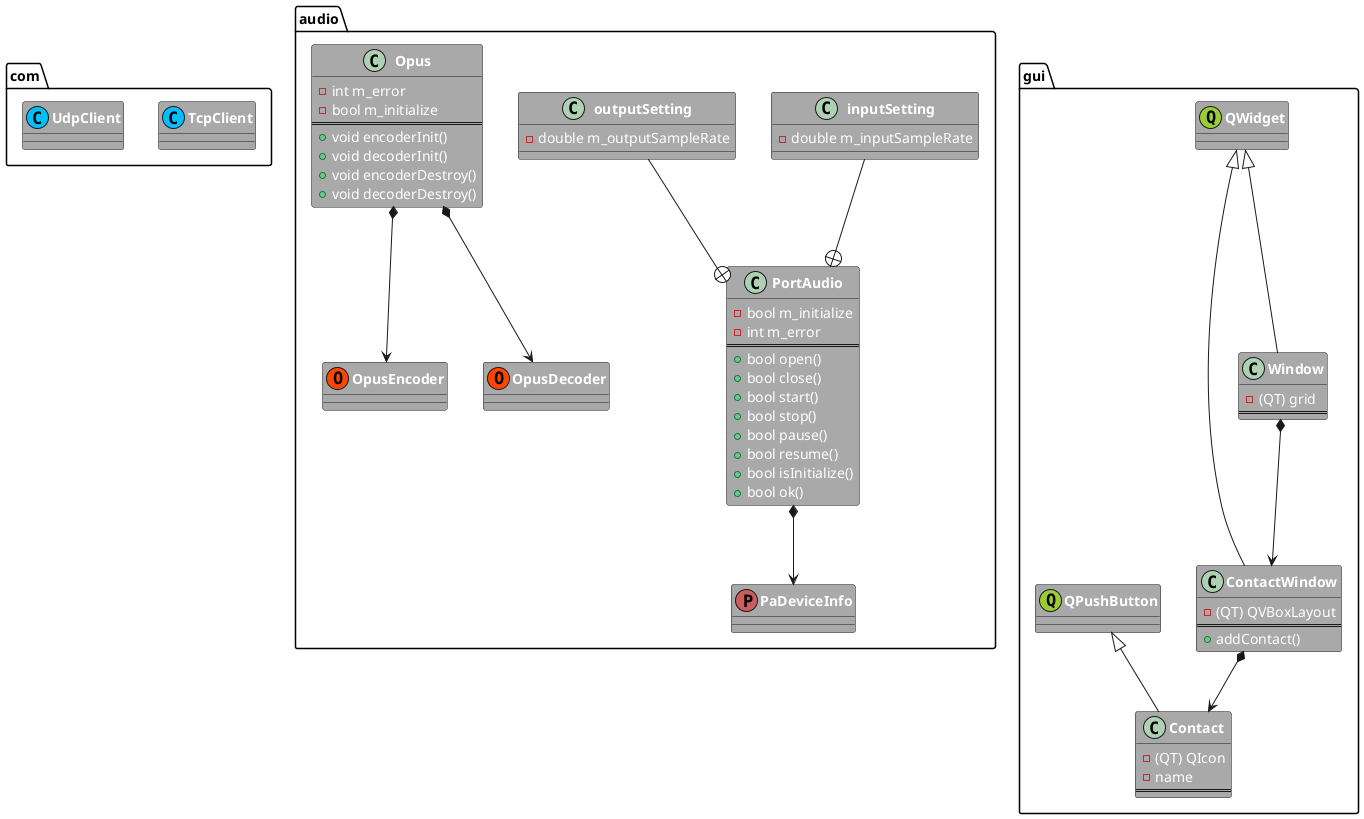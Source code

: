 @startuml "ShipWreck Engine CoreView"

skinparam class {
    FontColor White
    FontStyle bold
    HeaderBackgroundColor DarkGray
    AttributeFontColor White
    BackgroundColor DarkGray
}

package com {

    class TcpClient << (C, deepSkyBlue) >> {}
    class UdpClient << (C, deepSkyBlue) >> {}

}

package audio {

    class PaDeviceInfo << (P, IndianRed) >> {}

    class inputSetting {
        - double m_inputSampleRate
    }
    class outputSetting {
        - double m_outputSampleRate
    }

    class PortAudio {
        - bool m_initialize
        - int m_error
        ==
        + bool open()
        + bool close()
        + bool start()
        + bool stop()
        + bool pause()
        + bool resume()
        + bool isInitialize()
        + bool ok()
    }

    PortAudio *--> PaDeviceInfo

    inputSetting --+ PortAudio
    outputSetting --+ PortAudio

    class OpusEncoder << (O, OrangeRed) >> {}
    class OpusDecoder << (O, OrangeRed) >> {}

    class Opus {
        - int m_error
        - bool m_initialize
        ==
        + void encoderInit()
        + void decoderInit()
        + void encoderDestroy()
        + void decoderDestroy()
    }

    Opus *--> OpusEncoder
    Opus *--> OpusDecoder

}

package gui {

    class QWidget << (Q, YellowGreen) >> {}
    class QPushButton << (Q, YellowGreen) >> {}

    class Contact {
        - {field} (QT) QIcon
        - {field} name
        ==
    }

    class ContactWindow {
        - {field} (QT) QVBoxLayout
        ==
        + {method} addContact()
    }


    class Window {
        - {field} (QT) grid
        ==
    }

    QWidget <|-- Window
    QWidget <|-- ContactWindow
    QPushButton <|-- Contact

    Window *--> ContactWindow
    ContactWindow *--> Contact

}

@enduml